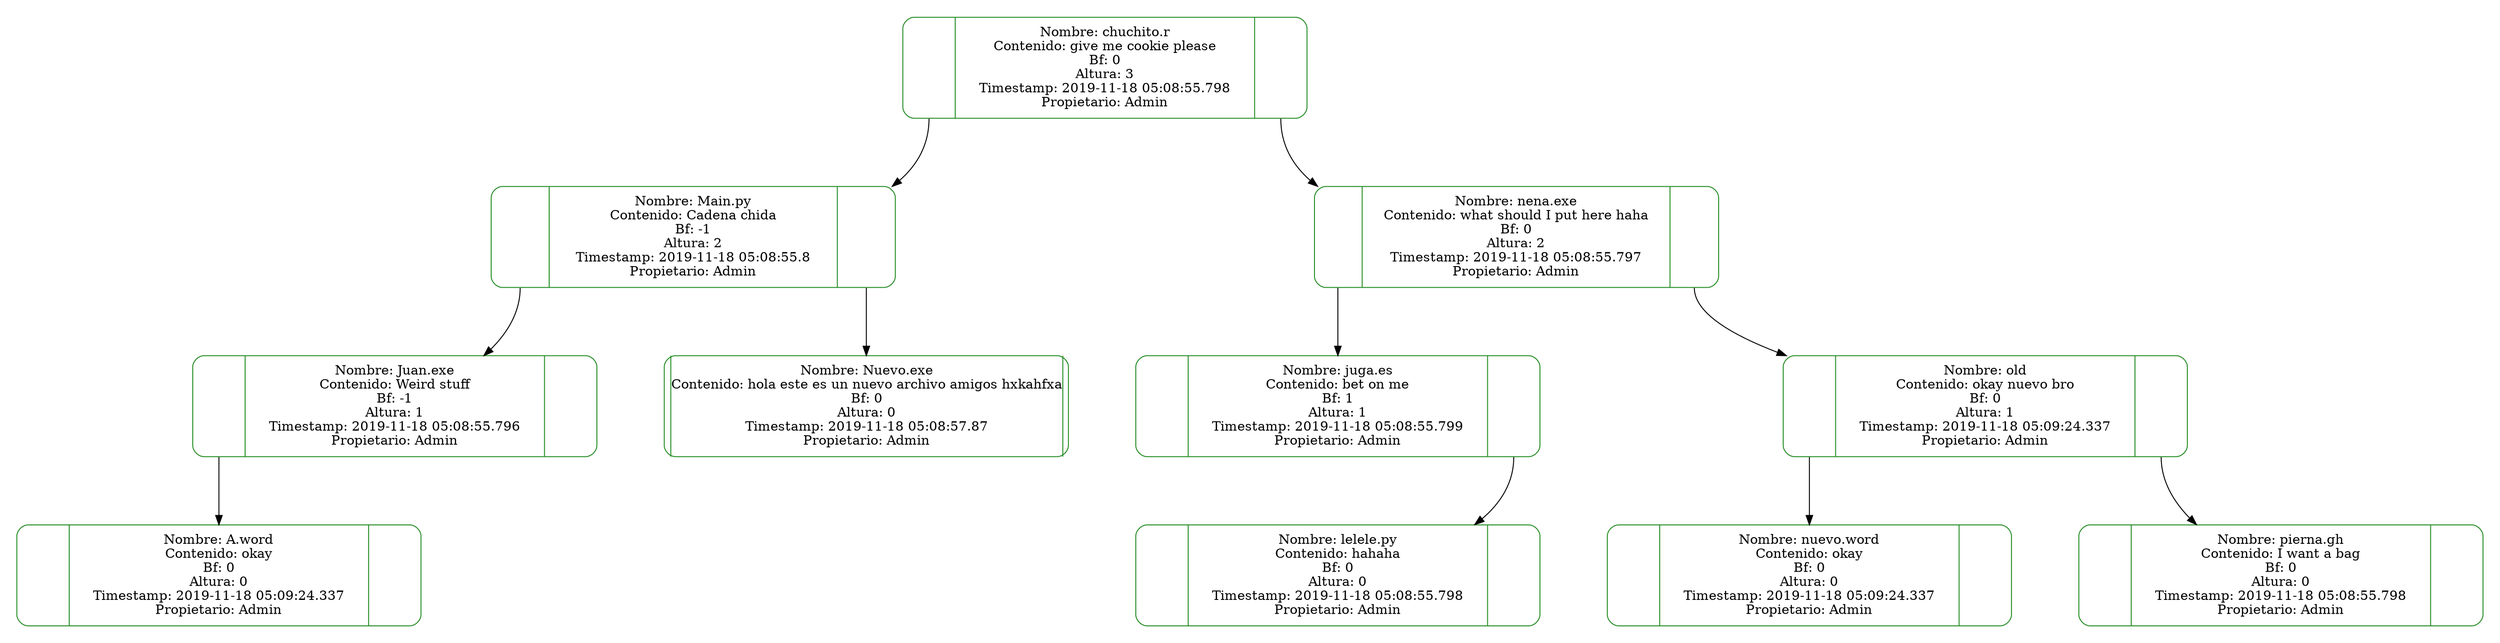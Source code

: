 digraph AVLTree {
    rankdir=TB;
    graph [pad=".25", ranksep="1.0", nodesep="1"];
    node [shape=record, style = rounded, color = forestgreen];
    node [width = 6, height = 1.5, fixedsize="true"];
    //Nodes and links creation
     ndchuchitor[label="<left> | Nombre: chuchito.r\nContenido: give me cookie please\nBf: 0\nAltura: 3\nTimestamp: 2019-11-18 05:08:55.798\nPropietario: Admin | <right>"];
     //Links ndchuchitor
     ndchuchitor:left->ndMainpy
     ndchuchitor:right->ndnenaexe
     ndMainpy[label="<left> | Nombre: Main.py\nContenido: Cadena chida\nBf: -1\nAltura: 2\nTimestamp: 2019-11-18 05:08:55.8\nPropietario: Admin | <right>"];
     //Links ndMainpy
     ndMainpy:left->ndJuanexe
     ndMainpy:right->ndNuevoexe
     ndJuanexe[label="<left> | Nombre: Juan.exe\nContenido: Weird stuff\nBf: -1\nAltura: 1\nTimestamp: 2019-11-18 05:08:55.796\nPropietario: Admin | <right>"];
     //Links ndJuanexe
     ndJuanexe:left->ndAword
     ndAword[label="<left> | Nombre: A.word\nContenido: okay\nBf: 0\nAltura: 0\nTimestamp: 2019-11-18 05:09:24.337\nPropietario: Admin | <right>"];
     //Links ndAword
     ndNuevoexe[label="<left> | Nombre: Nuevo.exe\nContenido: hola este es un nuevo archivo amigos hxkahfxa\nBf: 0\nAltura: 0\nTimestamp: 2019-11-18 05:08:57.87\nPropietario: Admin | <right>"];
     //Links ndNuevoexe
     ndnenaexe[label="<left> | Nombre: nena.exe\nContenido: what should I put here haha\nBf: 0\nAltura: 2\nTimestamp: 2019-11-18 05:08:55.797\nPropietario: Admin | <right>"];
     //Links ndnenaexe
     ndnenaexe:left->ndjugaes
     ndnenaexe:right->ndold
     ndjugaes[label="<left> | Nombre: juga.es\nContenido: bet on me\nBf: 1\nAltura: 1\nTimestamp: 2019-11-18 05:08:55.799\nPropietario: Admin | <right>"];
     //Links ndjugaes
     ndjugaes:right->ndlelelepy
     ndlelelepy[label="<left> | Nombre: lelele.py\nContenido: hahaha\nBf: 0\nAltura: 0\nTimestamp: 2019-11-18 05:08:55.798\nPropietario: Admin | <right>"];
     //Links ndlelelepy
     ndold[label="<left> | Nombre: old\nContenido: okay nuevo bro\nBf: 0\nAltura: 1\nTimestamp: 2019-11-18 05:09:24.337\nPropietario: Admin | <right>"];
     //Links ndold
     ndold:left->ndnuevoword
     ndold:right->ndpiernagh
     ndnuevoword[label="<left> | Nombre: nuevo.word\nContenido: okay\nBf: 0\nAltura: 0\nTimestamp: 2019-11-18 05:09:24.337\nPropietario: Admin | <right>"];
     //Links ndnuevoword
     ndpiernagh[label="<left> | Nombre: pierna.gh\nContenido: I want a bag\nBf: 0\nAltura: 0\nTimestamp: 2019-11-18 05:08:55.798\nPropietario: Admin | <right>"];
     //Links ndpiernagh
}